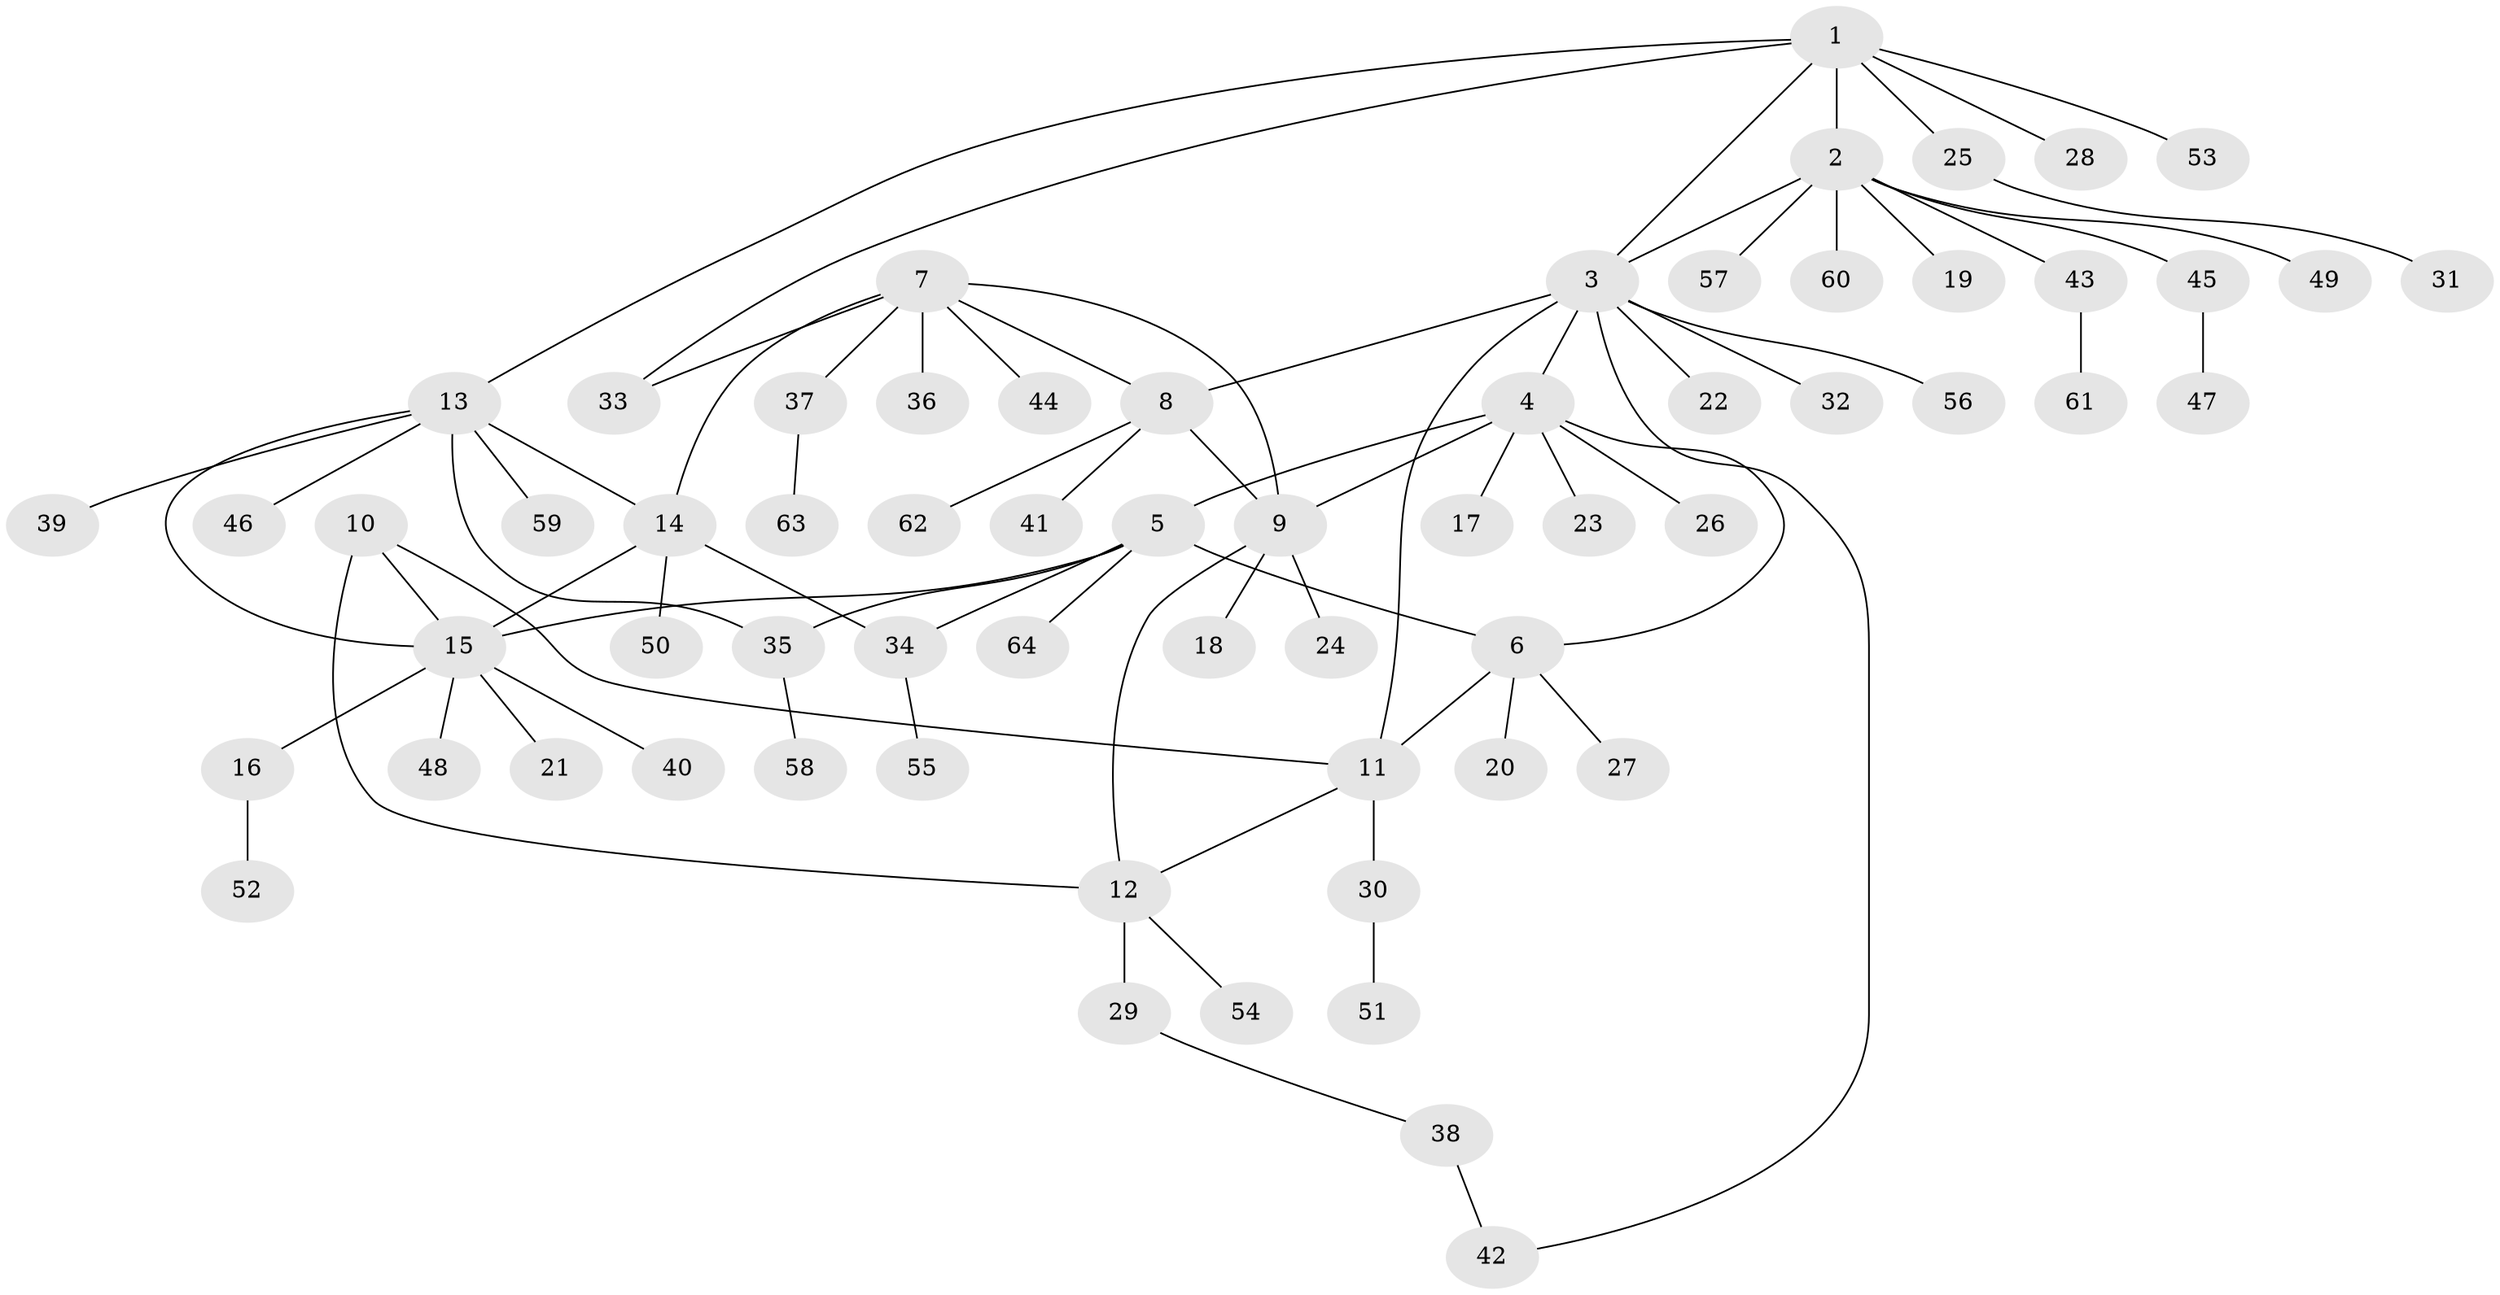 // coarse degree distribution, {12: 0.045454545454545456, 7: 0.06818181818181818, 6: 0.022727272727272728, 5: 0.06818181818181818, 4: 0.06818181818181818, 3: 0.022727272727272728, 1: 0.6136363636363636, 2: 0.09090909090909091}
// Generated by graph-tools (version 1.1) at 2025/52/02/27/25 19:52:22]
// undirected, 64 vertices, 78 edges
graph export_dot {
graph [start="1"]
  node [color=gray90,style=filled];
  1;
  2;
  3;
  4;
  5;
  6;
  7;
  8;
  9;
  10;
  11;
  12;
  13;
  14;
  15;
  16;
  17;
  18;
  19;
  20;
  21;
  22;
  23;
  24;
  25;
  26;
  27;
  28;
  29;
  30;
  31;
  32;
  33;
  34;
  35;
  36;
  37;
  38;
  39;
  40;
  41;
  42;
  43;
  44;
  45;
  46;
  47;
  48;
  49;
  50;
  51;
  52;
  53;
  54;
  55;
  56;
  57;
  58;
  59;
  60;
  61;
  62;
  63;
  64;
  1 -- 2;
  1 -- 3;
  1 -- 13;
  1 -- 25;
  1 -- 28;
  1 -- 33;
  1 -- 53;
  2 -- 3;
  2 -- 19;
  2 -- 43;
  2 -- 45;
  2 -- 49;
  2 -- 57;
  2 -- 60;
  3 -- 4;
  3 -- 8;
  3 -- 11;
  3 -- 22;
  3 -- 32;
  3 -- 42;
  3 -- 56;
  4 -- 5;
  4 -- 6;
  4 -- 9;
  4 -- 17;
  4 -- 23;
  4 -- 26;
  5 -- 6;
  5 -- 15;
  5 -- 34;
  5 -- 35;
  5 -- 64;
  6 -- 11;
  6 -- 20;
  6 -- 27;
  7 -- 8;
  7 -- 9;
  7 -- 14;
  7 -- 33;
  7 -- 36;
  7 -- 37;
  7 -- 44;
  8 -- 9;
  8 -- 41;
  8 -- 62;
  9 -- 12;
  9 -- 18;
  9 -- 24;
  10 -- 11;
  10 -- 12;
  10 -- 15;
  11 -- 12;
  11 -- 30;
  12 -- 29;
  12 -- 54;
  13 -- 14;
  13 -- 15;
  13 -- 35;
  13 -- 39;
  13 -- 46;
  13 -- 59;
  14 -- 15;
  14 -- 34;
  14 -- 50;
  15 -- 16;
  15 -- 21;
  15 -- 40;
  15 -- 48;
  16 -- 52;
  25 -- 31;
  29 -- 38;
  30 -- 51;
  34 -- 55;
  35 -- 58;
  37 -- 63;
  38 -- 42;
  43 -- 61;
  45 -- 47;
}
